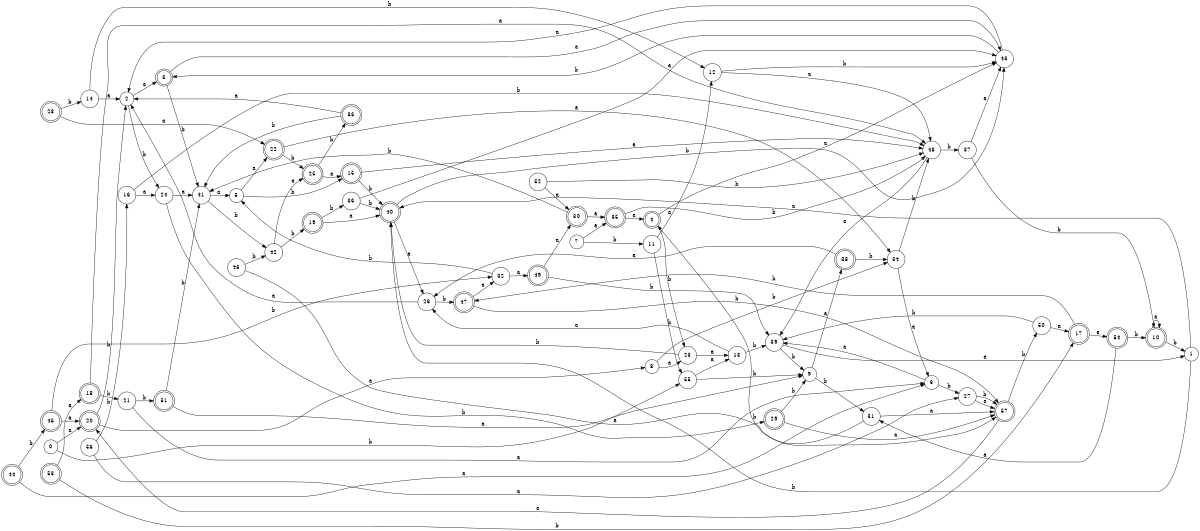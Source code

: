 digraph n47_3 {
__start0 [label="" shape="none"];

rankdir=LR;
size="8,5";

s0 [style="filled", color="black", fillcolor="white" shape="circle", label="0"];
s1 [style="filled", color="black", fillcolor="white" shape="circle", label="1"];
s2 [style="filled", color="black", fillcolor="white" shape="circle", label="2"];
s3 [style="rounded,filled", color="black", fillcolor="white" shape="doublecircle", label="3"];
s4 [style="rounded,filled", color="black", fillcolor="white" shape="doublecircle", label="4"];
s5 [style="filled", color="black", fillcolor="white" shape="circle", label="5"];
s6 [style="filled", color="black", fillcolor="white" shape="circle", label="6"];
s7 [style="filled", color="black", fillcolor="white" shape="circle", label="7"];
s8 [style="filled", color="black", fillcolor="white" shape="circle", label="8"];
s9 [style="filled", color="black", fillcolor="white" shape="circle", label="9"];
s10 [style="rounded,filled", color="black", fillcolor="white" shape="doublecircle", label="10"];
s11 [style="filled", color="black", fillcolor="white" shape="circle", label="11"];
s12 [style="filled", color="black", fillcolor="white" shape="circle", label="12"];
s13 [style="filled", color="black", fillcolor="white" shape="circle", label="13"];
s14 [style="filled", color="black", fillcolor="white" shape="circle", label="14"];
s15 [style="rounded,filled", color="black", fillcolor="white" shape="doublecircle", label="15"];
s16 [style="filled", color="black", fillcolor="white" shape="circle", label="16"];
s17 [style="rounded,filled", color="black", fillcolor="white" shape="doublecircle", label="17"];
s18 [style="rounded,filled", color="black", fillcolor="white" shape="doublecircle", label="18"];
s19 [style="rounded,filled", color="black", fillcolor="white" shape="doublecircle", label="19"];
s20 [style="rounded,filled", color="black", fillcolor="white" shape="doublecircle", label="20"];
s21 [style="filled", color="black", fillcolor="white" shape="circle", label="21"];
s22 [style="rounded,filled", color="black", fillcolor="white" shape="doublecircle", label="22"];
s23 [style="filled", color="black", fillcolor="white" shape="circle", label="23"];
s24 [style="filled", color="black", fillcolor="white" shape="circle", label="24"];
s25 [style="rounded,filled", color="black", fillcolor="white" shape="doublecircle", label="25"];
s26 [style="filled", color="black", fillcolor="white" shape="circle", label="26"];
s27 [style="filled", color="black", fillcolor="white" shape="circle", label="27"];
s28 [style="rounded,filled", color="black", fillcolor="white" shape="doublecircle", label="28"];
s29 [style="rounded,filled", color="black", fillcolor="white" shape="doublecircle", label="29"];
s30 [style="rounded,filled", color="black", fillcolor="white" shape="doublecircle", label="30"];
s31 [style="filled", color="black", fillcolor="white" shape="circle", label="31"];
s32 [style="filled", color="black", fillcolor="white" shape="circle", label="32"];
s33 [style="rounded,filled", color="black", fillcolor="white" shape="doublecircle", label="33"];
s34 [style="filled", color="black", fillcolor="white" shape="circle", label="34"];
s35 [style="rounded,filled", color="black", fillcolor="white" shape="doublecircle", label="35"];
s36 [style="filled", color="black", fillcolor="white" shape="circle", label="36"];
s37 [style="filled", color="black", fillcolor="white" shape="circle", label="37"];
s38 [style="rounded,filled", color="black", fillcolor="white" shape="doublecircle", label="38"];
s39 [style="filled", color="black", fillcolor="white" shape="circle", label="39"];
s40 [style="rounded,filled", color="black", fillcolor="white" shape="doublecircle", label="40"];
s41 [style="filled", color="black", fillcolor="white" shape="circle", label="41"];
s42 [style="filled", color="black", fillcolor="white" shape="circle", label="42"];
s43 [style="filled", color="black", fillcolor="white" shape="circle", label="43"];
s44 [style="rounded,filled", color="black", fillcolor="white" shape="doublecircle", label="44"];
s45 [style="rounded,filled", color="black", fillcolor="white" shape="doublecircle", label="45"];
s46 [style="filled", color="black", fillcolor="white" shape="circle", label="46"];
s47 [style="rounded,filled", color="black", fillcolor="white" shape="doublecircle", label="47"];
s48 [style="filled", color="black", fillcolor="white" shape="circle", label="48"];
s49 [style="rounded,filled", color="black", fillcolor="white" shape="doublecircle", label="49"];
s50 [style="filled", color="black", fillcolor="white" shape="circle", label="50"];
s51 [style="rounded,filled", color="black", fillcolor="white" shape="doublecircle", label="51"];
s52 [style="filled", color="black", fillcolor="white" shape="circle", label="52"];
s53 [style="rounded,filled", color="black", fillcolor="white" shape="doublecircle", label="53"];
s54 [style="rounded,filled", color="black", fillcolor="white" shape="doublecircle", label="54"];
s55 [style="filled", color="black", fillcolor="white" shape="circle", label="55"];
s56 [style="filled", color="black", fillcolor="white" shape="circle", label="56"];
s57 [style="rounded,filled", color="black", fillcolor="white" shape="doublecircle", label="57"];
s0 -> s20 [label="a"];
s0 -> s55 [label="b"];
s1 -> s40 [label="a"];
s1 -> s40 [label="b"];
s2 -> s3 [label="a"];
s2 -> s24 [label="b"];
s3 -> s43 [label="a"];
s3 -> s41 [label="b"];
s4 -> s43 [label="a"];
s4 -> s23 [label="b"];
s5 -> s22 [label="a"];
s5 -> s15 [label="b"];
s6 -> s39 [label="a"];
s6 -> s27 [label="b"];
s7 -> s35 [label="a"];
s7 -> s11 [label="b"];
s8 -> s23 [label="a"];
s8 -> s34 [label="b"];
s9 -> s38 [label="a"];
s9 -> s31 [label="b"];
s10 -> s10 [label="a"];
s10 -> s1 [label="b"];
s11 -> s12 [label="a"];
s11 -> s55 [label="b"];
s12 -> s48 [label="a"];
s12 -> s43 [label="b"];
s13 -> s26 [label="a"];
s13 -> s39 [label="b"];
s14 -> s2 [label="a"];
s14 -> s12 [label="b"];
s15 -> s48 [label="a"];
s15 -> s40 [label="b"];
s16 -> s24 [label="a"];
s16 -> s48 [label="b"];
s17 -> s54 [label="a"];
s17 -> s47 [label="b"];
s18 -> s48 [label="a"];
s18 -> s21 [label="b"];
s19 -> s40 [label="a"];
s19 -> s36 [label="b"];
s20 -> s8 [label="a"];
s20 -> s2 [label="b"];
s21 -> s6 [label="a"];
s21 -> s51 [label="b"];
s22 -> s34 [label="a"];
s22 -> s25 [label="b"];
s23 -> s13 [label="a"];
s23 -> s40 [label="b"];
s24 -> s41 [label="a"];
s24 -> s29 [label="b"];
s25 -> s15 [label="a"];
s25 -> s33 [label="b"];
s26 -> s2 [label="a"];
s26 -> s47 [label="b"];
s27 -> s57 [label="a"];
s27 -> s57 [label="b"];
s28 -> s22 [label="a"];
s28 -> s14 [label="b"];
s29 -> s57 [label="a"];
s29 -> s9 [label="b"];
s30 -> s35 [label="a"];
s30 -> s41 [label="b"];
s31 -> s57 [label="a"];
s31 -> s4 [label="b"];
s32 -> s49 [label="a"];
s32 -> s5 [label="b"];
s33 -> s2 [label="a"];
s33 -> s41 [label="b"];
s34 -> s6 [label="a"];
s34 -> s48 [label="b"];
s35 -> s4 [label="a"];
s35 -> s48 [label="b"];
s36 -> s43 [label="a"];
s36 -> s40 [label="b"];
s37 -> s43 [label="a"];
s37 -> s10 [label="b"];
s38 -> s26 [label="a"];
s38 -> s34 [label="b"];
s39 -> s1 [label="a"];
s39 -> s9 [label="b"];
s40 -> s26 [label="a"];
s40 -> s43 [label="b"];
s41 -> s5 [label="a"];
s41 -> s42 [label="b"];
s42 -> s25 [label="a"];
s42 -> s19 [label="b"];
s43 -> s2 [label="a"];
s43 -> s3 [label="b"];
s44 -> s6 [label="a"];
s44 -> s45 [label="b"];
s45 -> s20 [label="a"];
s45 -> s32 [label="b"];
s46 -> s57 [label="a"];
s46 -> s42 [label="b"];
s47 -> s32 [label="a"];
s47 -> s57 [label="b"];
s48 -> s39 [label="a"];
s48 -> s37 [label="b"];
s49 -> s30 [label="a"];
s49 -> s39 [label="b"];
s50 -> s17 [label="a"];
s50 -> s39 [label="b"];
s51 -> s9 [label="a"];
s51 -> s41 [label="b"];
s52 -> s30 [label="a"];
s52 -> s48 [label="b"];
s53 -> s18 [label="a"];
s53 -> s17 [label="b"];
s54 -> s31 [label="a"];
s54 -> s10 [label="b"];
s55 -> s13 [label="a"];
s55 -> s9 [label="b"];
s56 -> s27 [label="a"];
s56 -> s16 [label="b"];
s57 -> s20 [label="a"];
s57 -> s50 [label="b"];

}